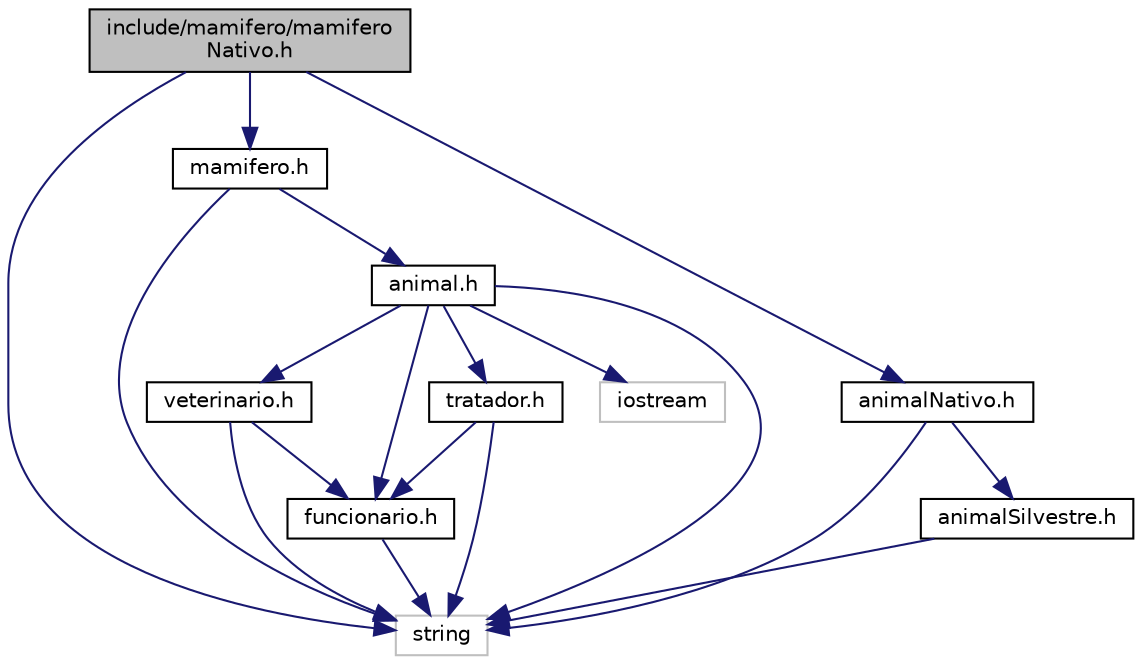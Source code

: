 digraph "include/mamifero/mamiferoNativo.h"
{
  edge [fontname="Helvetica",fontsize="10",labelfontname="Helvetica",labelfontsize="10"];
  node [fontname="Helvetica",fontsize="10",shape=record];
  Node0 [label="include/mamifero/mamifero\lNativo.h",height=0.2,width=0.4,color="black", fillcolor="grey75", style="filled", fontcolor="black"];
  Node0 -> Node1 [color="midnightblue",fontsize="10",style="solid",fontname="Helvetica"];
  Node1 [label="string",height=0.2,width=0.4,color="grey75", fillcolor="white", style="filled"];
  Node0 -> Node2 [color="midnightblue",fontsize="10",style="solid",fontname="Helvetica"];
  Node2 [label="mamifero.h",height=0.2,width=0.4,color="black", fillcolor="white", style="filled",URL="$mamifero_8h.html"];
  Node2 -> Node1 [color="midnightblue",fontsize="10",style="solid",fontname="Helvetica"];
  Node2 -> Node3 [color="midnightblue",fontsize="10",style="solid",fontname="Helvetica"];
  Node3 [label="animal.h",height=0.2,width=0.4,color="black", fillcolor="white", style="filled",URL="$animal_8h.html",tooltip="Classe base dos animais. "];
  Node3 -> Node4 [color="midnightblue",fontsize="10",style="solid",fontname="Helvetica"];
  Node4 [label="iostream",height=0.2,width=0.4,color="grey75", fillcolor="white", style="filled"];
  Node3 -> Node1 [color="midnightblue",fontsize="10",style="solid",fontname="Helvetica"];
  Node3 -> Node5 [color="midnightblue",fontsize="10",style="solid",fontname="Helvetica"];
  Node5 [label="funcionario.h",height=0.2,width=0.4,color="black", fillcolor="white", style="filled",URL="$funcionario_8h.html"];
  Node5 -> Node1 [color="midnightblue",fontsize="10",style="solid",fontname="Helvetica"];
  Node3 -> Node6 [color="midnightblue",fontsize="10",style="solid",fontname="Helvetica"];
  Node6 [label="veterinario.h",height=0.2,width=0.4,color="black", fillcolor="white", style="filled",URL="$veterinario_8h.html"];
  Node6 -> Node1 [color="midnightblue",fontsize="10",style="solid",fontname="Helvetica"];
  Node6 -> Node5 [color="midnightblue",fontsize="10",style="solid",fontname="Helvetica"];
  Node3 -> Node7 [color="midnightblue",fontsize="10",style="solid",fontname="Helvetica"];
  Node7 [label="tratador.h",height=0.2,width=0.4,color="black", fillcolor="white", style="filled",URL="$tratador_8h.html"];
  Node7 -> Node1 [color="midnightblue",fontsize="10",style="solid",fontname="Helvetica"];
  Node7 -> Node5 [color="midnightblue",fontsize="10",style="solid",fontname="Helvetica"];
  Node0 -> Node8 [color="midnightblue",fontsize="10",style="solid",fontname="Helvetica"];
  Node8 [label="animalNativo.h",height=0.2,width=0.4,color="black", fillcolor="white", style="filled",URL="$animal_nativo_8h.html"];
  Node8 -> Node1 [color="midnightblue",fontsize="10",style="solid",fontname="Helvetica"];
  Node8 -> Node9 [color="midnightblue",fontsize="10",style="solid",fontname="Helvetica"];
  Node9 [label="animalSilvestre.h",height=0.2,width=0.4,color="black", fillcolor="white", style="filled",URL="$animal_silvestre_8h.html"];
  Node9 -> Node1 [color="midnightblue",fontsize="10",style="solid",fontname="Helvetica"];
}
